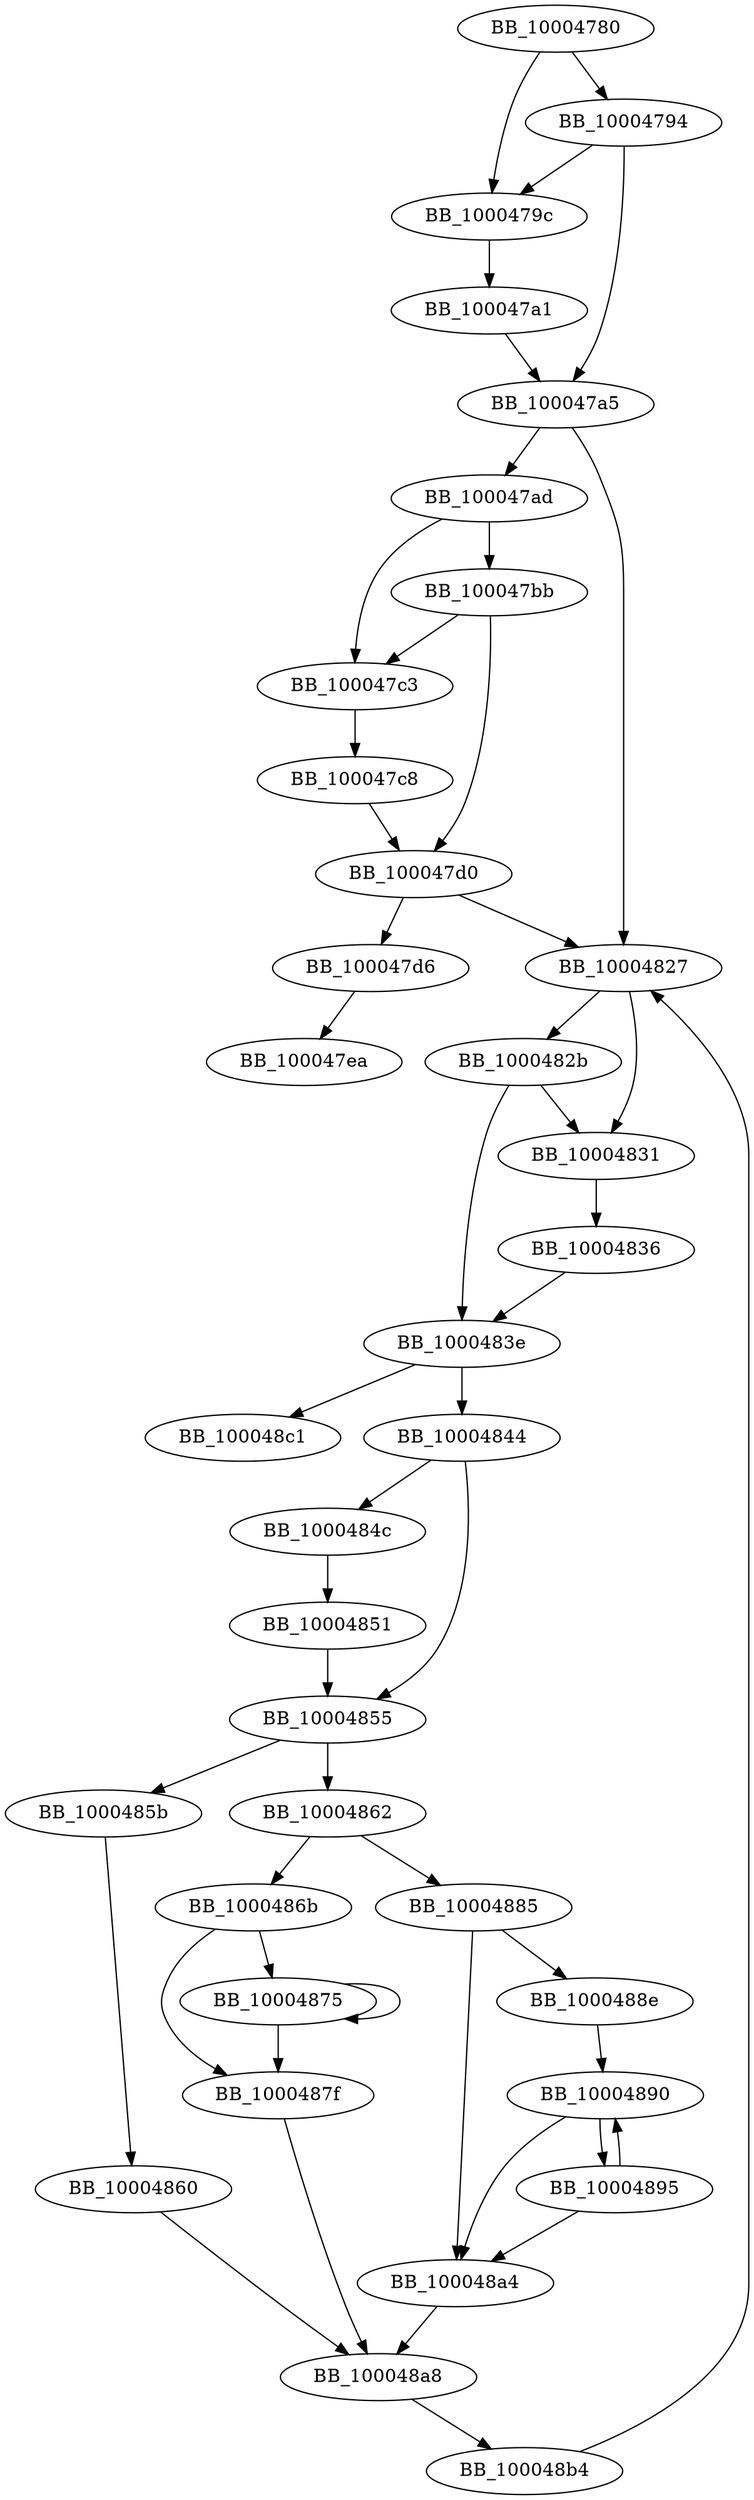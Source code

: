 DiGraph sub_10004780{
BB_10004780->BB_10004794
BB_10004780->BB_1000479c
BB_10004794->BB_1000479c
BB_10004794->BB_100047a5
BB_1000479c->BB_100047a1
BB_100047a1->BB_100047a5
BB_100047a5->BB_100047ad
BB_100047a5->BB_10004827
BB_100047ad->BB_100047bb
BB_100047ad->BB_100047c3
BB_100047bb->BB_100047c3
BB_100047bb->BB_100047d0
BB_100047c3->BB_100047c8
BB_100047c8->BB_100047d0
BB_100047d0->BB_100047d6
BB_100047d0->BB_10004827
BB_100047d6->BB_100047ea
BB_10004827->BB_1000482b
BB_10004827->BB_10004831
BB_1000482b->BB_10004831
BB_1000482b->BB_1000483e
BB_10004831->BB_10004836
BB_10004836->BB_1000483e
BB_1000483e->BB_10004844
BB_1000483e->BB_100048c1
BB_10004844->BB_1000484c
BB_10004844->BB_10004855
BB_1000484c->BB_10004851
BB_10004851->BB_10004855
BB_10004855->BB_1000485b
BB_10004855->BB_10004862
BB_1000485b->BB_10004860
BB_10004860->BB_100048a8
BB_10004862->BB_1000486b
BB_10004862->BB_10004885
BB_1000486b->BB_10004875
BB_1000486b->BB_1000487f
BB_10004875->BB_10004875
BB_10004875->BB_1000487f
BB_1000487f->BB_100048a8
BB_10004885->BB_1000488e
BB_10004885->BB_100048a4
BB_1000488e->BB_10004890
BB_10004890->BB_10004895
BB_10004890->BB_100048a4
BB_10004895->BB_10004890
BB_10004895->BB_100048a4
BB_100048a4->BB_100048a8
BB_100048a8->BB_100048b4
BB_100048b4->BB_10004827
}
